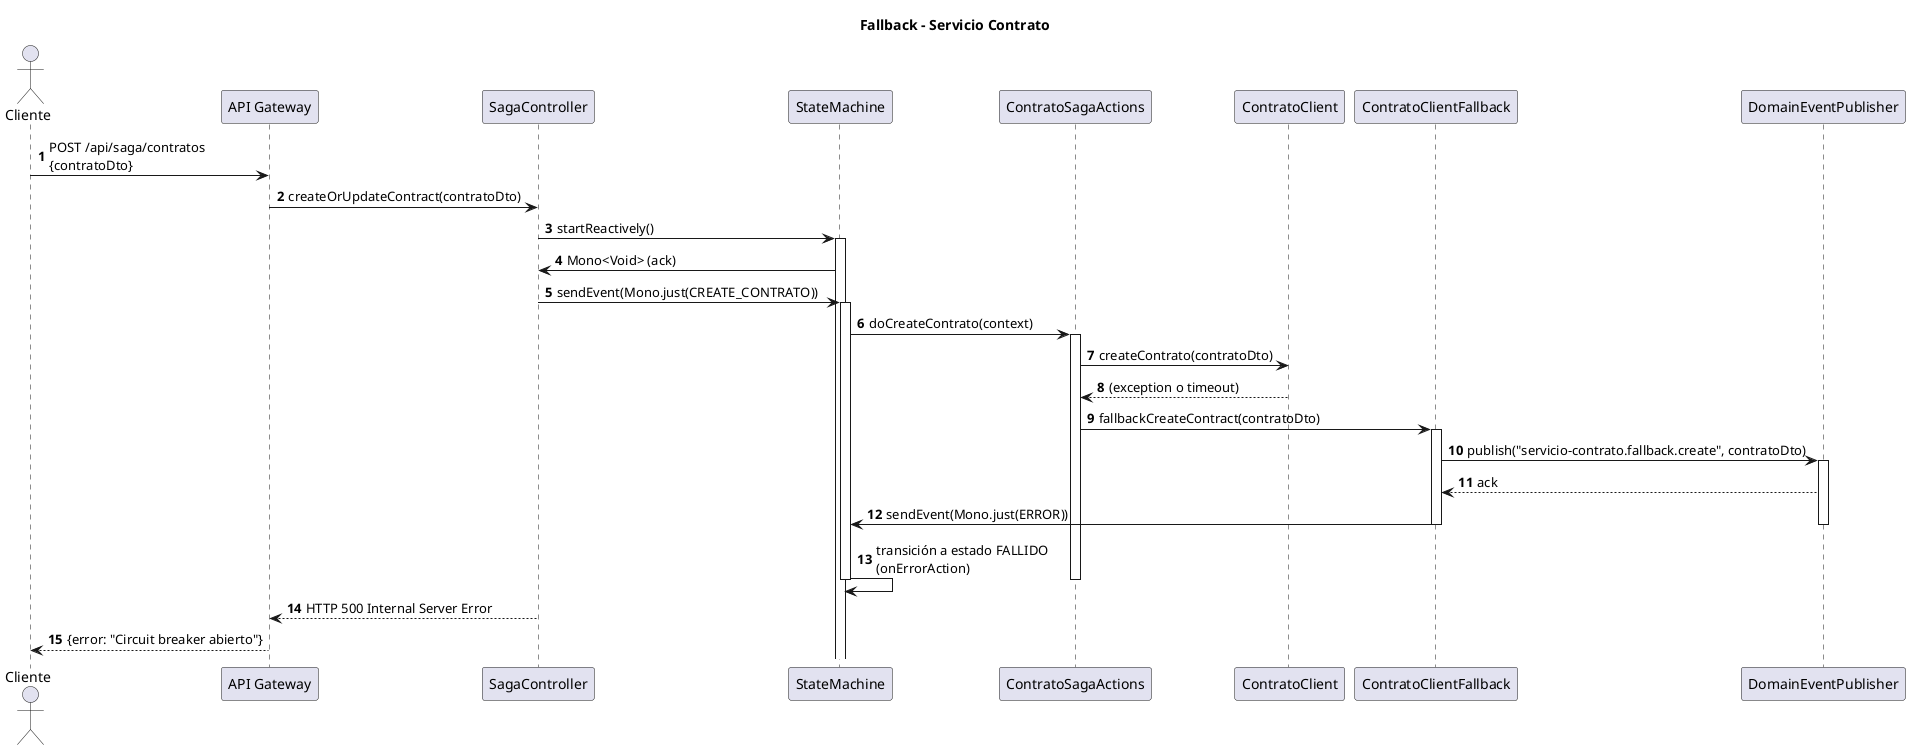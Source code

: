 @startuml
title Fallback – Servicio Contrato
autonumber

actor Cliente
participant "API Gateway"    as Gateway
participant "SagaController"  as Controller
participant "StateMachine"    as SM
participant "ContratoSagaActions" as ContratoActions
participant "ContratoClient"  as ContratoClient
participant "ContratoClientFallback" as ContratoFallback
participant "DomainEventPublisher" as Publisher

'--- 1) Cliente invoca operación de creación/actualización de contrato ---
Cliente -> Gateway : POST /api/saga/contratos\n{contratoDto}
Gateway -> Controller : createOrUpdateContract(contratoDto)

'--- 2) Controller arranca la saga ---
Controller -> SM : startReactively()
activate SM
SM -> Controller : Mono<Void> (ack)

Controller -> SM : sendEvent(Mono.just(CREATE_CONTRATO))
activate SM

'--- 3) StateMachine ejecuta la acción doCreateContrato() ---
SM -> ContratoActions : doCreateContrato(context)
activate ContratoActions

'--- 4) ContratoActions llama al microservicio-Contrato (simulación de fallo) ---
ContratoActions -> ContratoClient : createContrato(contratoDto)
ContratoClient --> ContratoActions : (exception o timeout)

'--- 5) Debido al error o circuit breaker, se dispara el fallback ---
ContratoActions -> ContratoFallback : fallbackCreateContract(contratoDto)
activate ContratoFallback

'--- 6) El fallback publica un evento en Kafka indicando fallo ---
ContratoFallback -> Publisher : publish("servicio-contrato.fallback.create", contratoDto)
activate Publisher
Publisher --> ContratoFallback : ack

'--- 7) El fallback notifica error al StateMachine ---
ContratoFallback -> SM : sendEvent(Mono.just(ERROR))
deactivate ContratoFallback
deactivate Publisher

'--- 8) StateMachine recibe ERROR y transita a FALLIDO ---
SM -> SM : transición a estado FALLIDO\n(onErrorAction)

deactivate ContratoActions
deactivate SM

'--- 9) Controller devuelve error al cliente ---
Controller --> Gateway : HTTP 500 Internal Server Error
Gateway --> Cliente   : {error: "Circuit breaker abierto"}


@enduml
